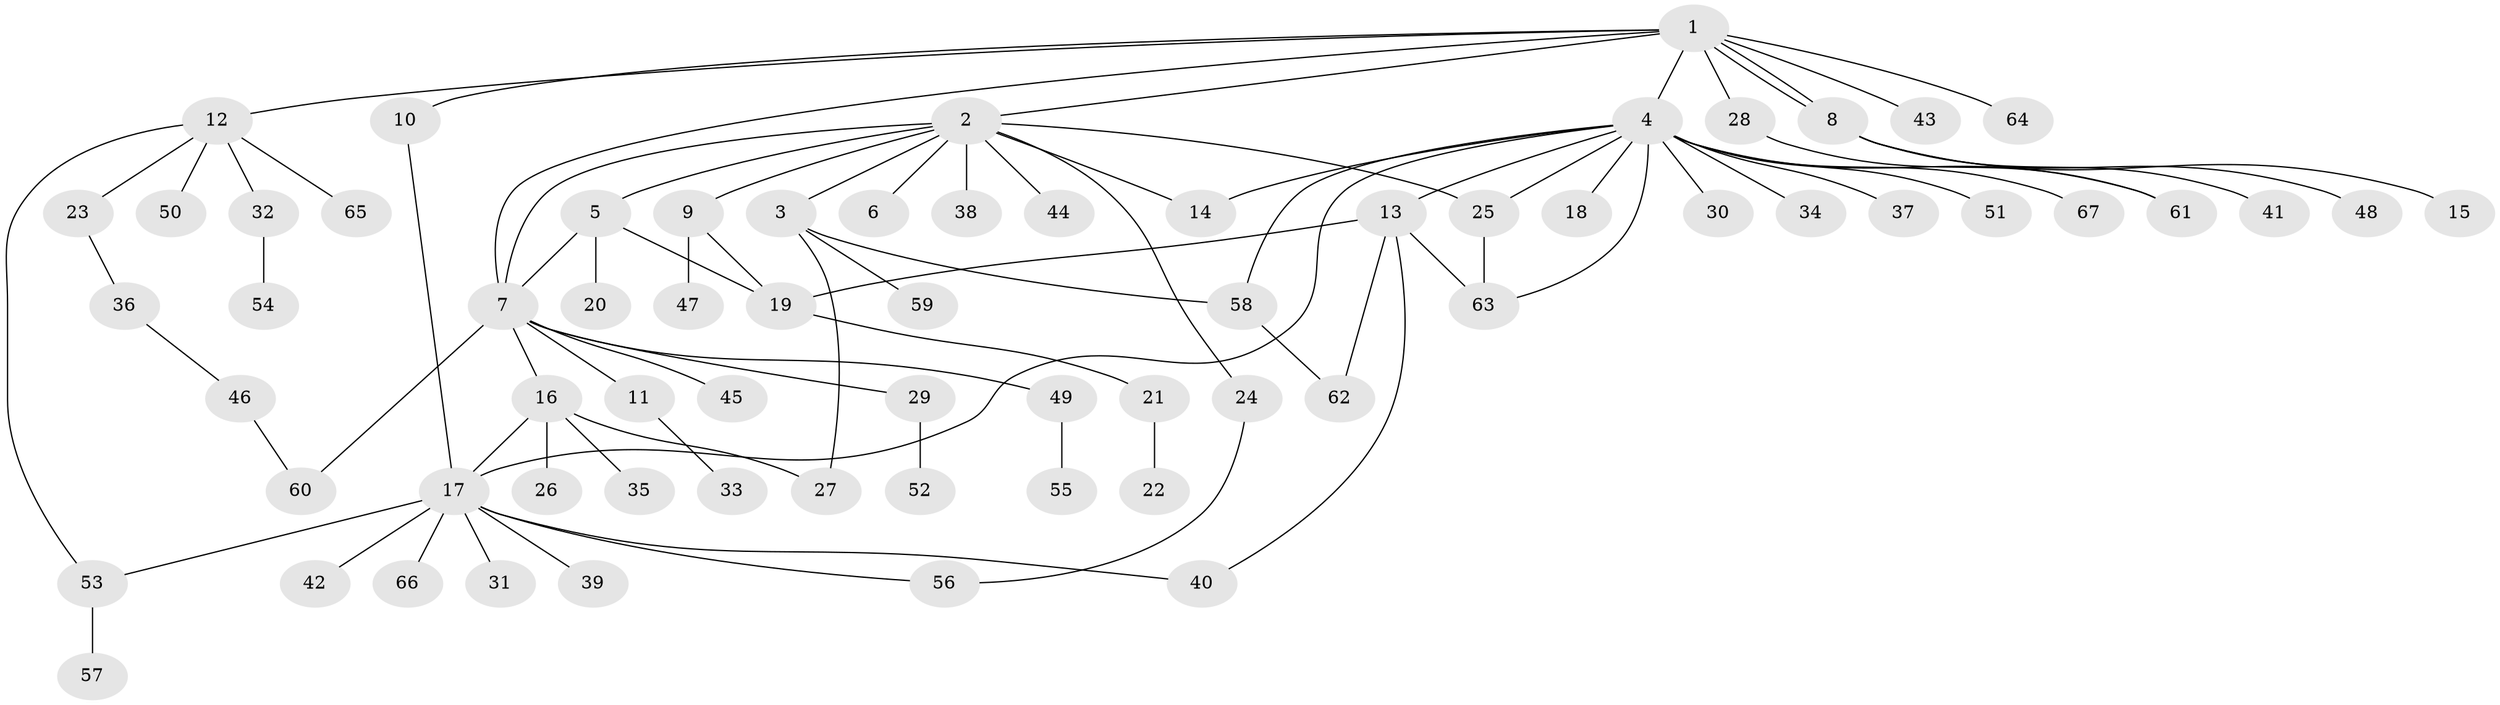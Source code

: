 // coarse degree distribution, {9: 0.0196078431372549, 10: 0.0196078431372549, 5: 0.058823529411764705, 13: 0.0196078431372549, 6: 0.0392156862745098, 1: 0.5686274509803921, 12: 0.0196078431372549, 2: 0.21568627450980393, 11: 0.0196078431372549, 3: 0.0196078431372549}
// Generated by graph-tools (version 1.1) at 2025/51/02/27/25 19:51:55]
// undirected, 67 vertices, 85 edges
graph export_dot {
graph [start="1"]
  node [color=gray90,style=filled];
  1;
  2;
  3;
  4;
  5;
  6;
  7;
  8;
  9;
  10;
  11;
  12;
  13;
  14;
  15;
  16;
  17;
  18;
  19;
  20;
  21;
  22;
  23;
  24;
  25;
  26;
  27;
  28;
  29;
  30;
  31;
  32;
  33;
  34;
  35;
  36;
  37;
  38;
  39;
  40;
  41;
  42;
  43;
  44;
  45;
  46;
  47;
  48;
  49;
  50;
  51;
  52;
  53;
  54;
  55;
  56;
  57;
  58;
  59;
  60;
  61;
  62;
  63;
  64;
  65;
  66;
  67;
  1 -- 2;
  1 -- 4;
  1 -- 7;
  1 -- 8;
  1 -- 8;
  1 -- 10;
  1 -- 12;
  1 -- 28;
  1 -- 43;
  1 -- 64;
  2 -- 3;
  2 -- 5;
  2 -- 6;
  2 -- 7;
  2 -- 9;
  2 -- 14;
  2 -- 24;
  2 -- 25;
  2 -- 38;
  2 -- 44;
  3 -- 27;
  3 -- 58;
  3 -- 59;
  4 -- 13;
  4 -- 14;
  4 -- 17;
  4 -- 18;
  4 -- 25;
  4 -- 30;
  4 -- 34;
  4 -- 37;
  4 -- 51;
  4 -- 58;
  4 -- 61;
  4 -- 63;
  4 -- 67;
  5 -- 7;
  5 -- 19;
  5 -- 20;
  7 -- 11;
  7 -- 16;
  7 -- 29;
  7 -- 45;
  7 -- 49;
  7 -- 60;
  8 -- 15;
  8 -- 41;
  8 -- 48;
  9 -- 19;
  9 -- 47;
  10 -- 17;
  11 -- 33;
  12 -- 23;
  12 -- 32;
  12 -- 50;
  12 -- 53;
  12 -- 65;
  13 -- 19;
  13 -- 40;
  13 -- 62;
  13 -- 63;
  16 -- 17;
  16 -- 26;
  16 -- 27;
  16 -- 35;
  17 -- 31;
  17 -- 39;
  17 -- 40;
  17 -- 42;
  17 -- 53;
  17 -- 56;
  17 -- 66;
  19 -- 21;
  21 -- 22;
  23 -- 36;
  24 -- 56;
  25 -- 63;
  28 -- 61;
  29 -- 52;
  32 -- 54;
  36 -- 46;
  46 -- 60;
  49 -- 55;
  53 -- 57;
  58 -- 62;
}

